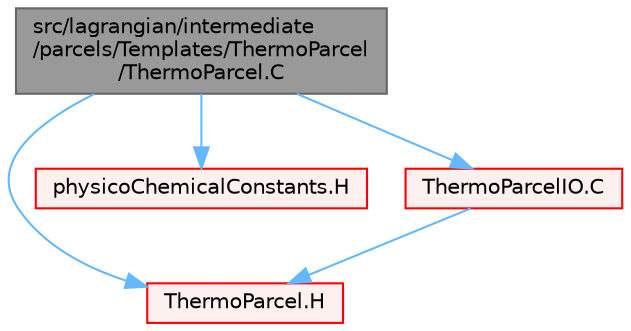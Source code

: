 digraph "src/lagrangian/intermediate/parcels/Templates/ThermoParcel/ThermoParcel.C"
{
 // LATEX_PDF_SIZE
  bgcolor="transparent";
  edge [fontname=Helvetica,fontsize=10,labelfontname=Helvetica,labelfontsize=10];
  node [fontname=Helvetica,fontsize=10,shape=box,height=0.2,width=0.4];
  Node1 [id="Node000001",label="src/lagrangian/intermediate\l/parcels/Templates/ThermoParcel\l/ThermoParcel.C",height=0.2,width=0.4,color="gray40", fillcolor="grey60", style="filled", fontcolor="black",tooltip=" "];
  Node1 -> Node2 [id="edge1_Node000001_Node000002",color="steelblue1",style="solid",tooltip=" "];
  Node2 [id="Node000002",label="ThermoParcel.H",height=0.2,width=0.4,color="red", fillcolor="#FFF0F0", style="filled",URL="$ThermoParcel_8H.html",tooltip=" "];
  Node1 -> Node484 [id="edge2_Node000001_Node000484",color="steelblue1",style="solid",tooltip=" "];
  Node484 [id="Node000484",label="physicoChemicalConstants.H",height=0.2,width=0.4,color="red", fillcolor="#FFF0F0", style="filled",URL="$physicoChemicalConstants_8H.html",tooltip=" "];
  Node1 -> Node485 [id="edge3_Node000001_Node000485",color="steelblue1",style="solid",tooltip=" "];
  Node485 [id="Node000485",label="ThermoParcelIO.C",height=0.2,width=0.4,color="red", fillcolor="#FFF0F0", style="filled",URL="$ThermoParcelIO_8C.html",tooltip=" "];
  Node485 -> Node2 [id="edge4_Node000485_Node000002",color="steelblue1",style="solid",tooltip=" "];
}
